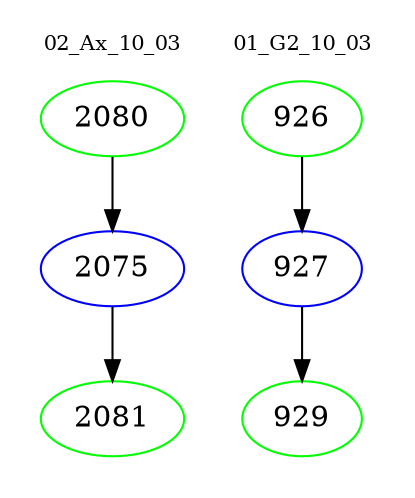 digraph{
subgraph cluster_0 {
color = white
label = "02_Ax_10_03";
fontsize=10;
T0_2080 [label="2080", color="green"]
T0_2080 -> T0_2075 [color="black"]
T0_2075 [label="2075", color="blue"]
T0_2075 -> T0_2081 [color="black"]
T0_2081 [label="2081", color="green"]
}
subgraph cluster_1 {
color = white
label = "01_G2_10_03";
fontsize=10;
T1_926 [label="926", color="green"]
T1_926 -> T1_927 [color="black"]
T1_927 [label="927", color="blue"]
T1_927 -> T1_929 [color="black"]
T1_929 [label="929", color="green"]
}
}
